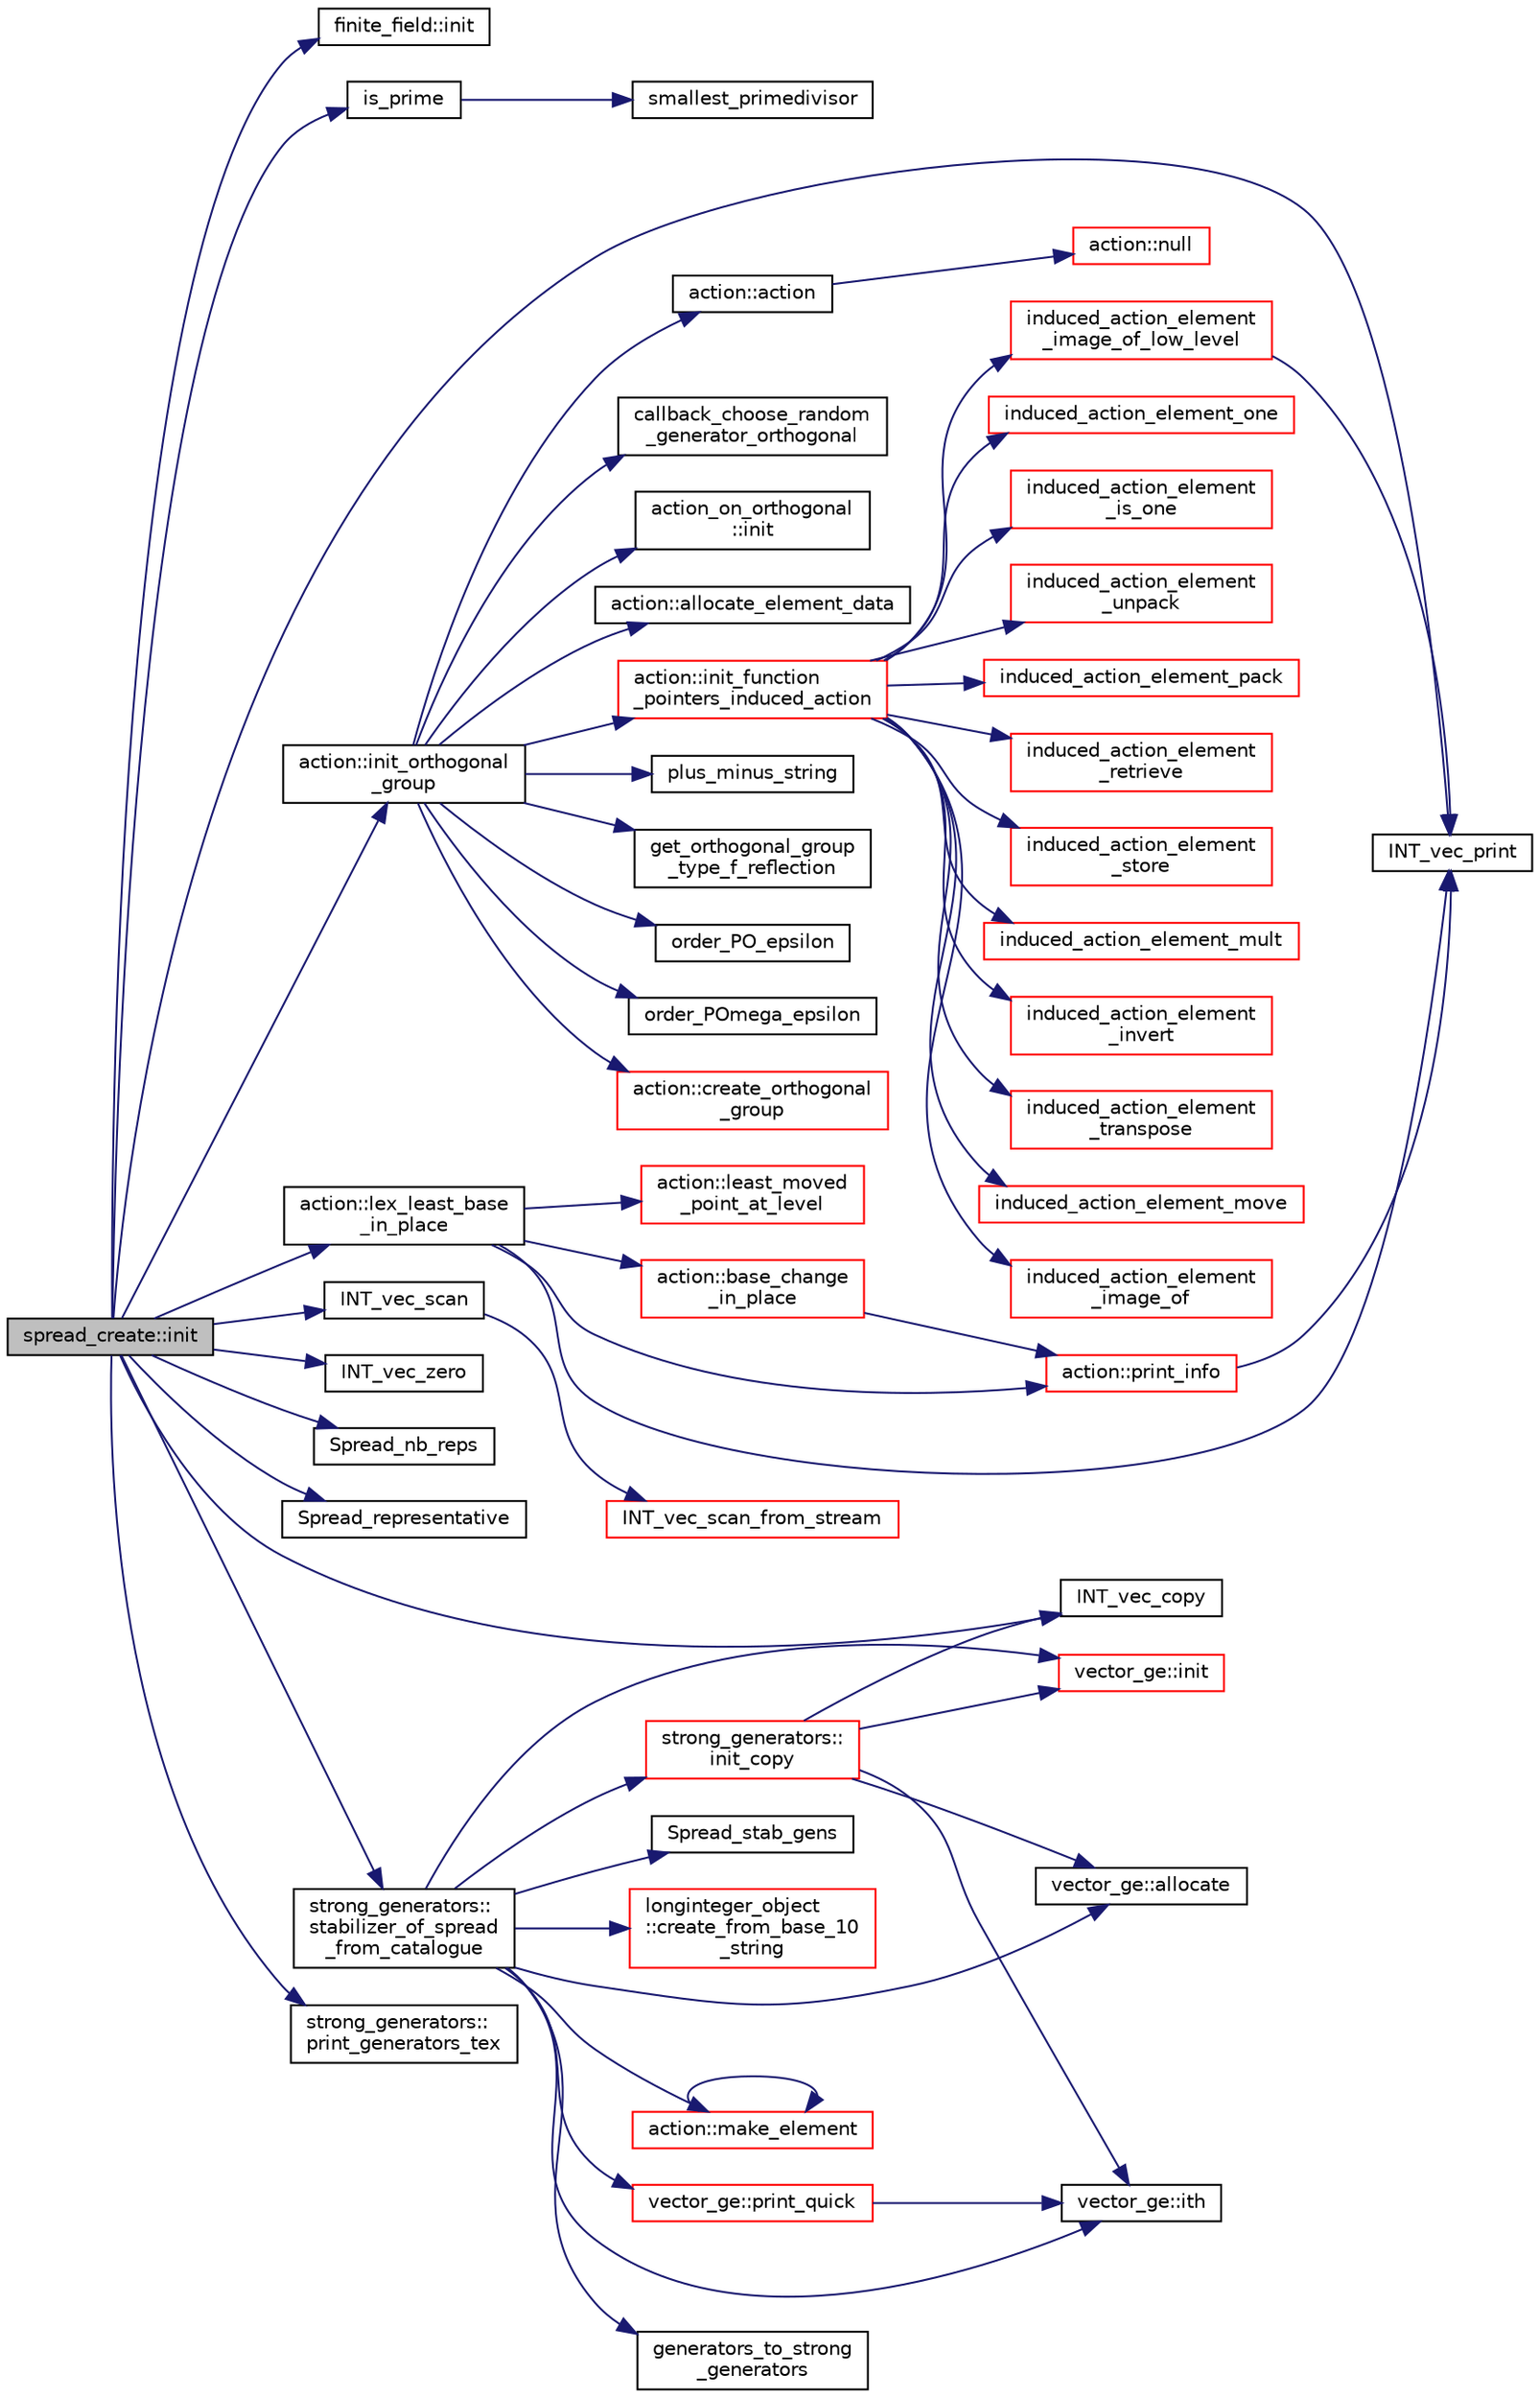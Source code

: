 digraph "spread_create::init"
{
  edge [fontname="Helvetica",fontsize="10",labelfontname="Helvetica",labelfontsize="10"];
  node [fontname="Helvetica",fontsize="10",shape=record];
  rankdir="LR";
  Node71 [label="spread_create::init",height=0.2,width=0.4,color="black", fillcolor="grey75", style="filled", fontcolor="black"];
  Node71 -> Node72 [color="midnightblue",fontsize="10",style="solid",fontname="Helvetica"];
  Node72 [label="finite_field::init",height=0.2,width=0.4,color="black", fillcolor="white", style="filled",URL="$df/d5a/classfinite__field.html#a13e75e8165b27464935b50368ee8313c"];
  Node71 -> Node73 [color="midnightblue",fontsize="10",style="solid",fontname="Helvetica"];
  Node73 [label="is_prime",height=0.2,width=0.4,color="black", fillcolor="white", style="filled",URL="$de/dc5/algebra__and__number__theory_8h.html#ac98a0478ba82b9568613df1c8df7e3b8"];
  Node73 -> Node74 [color="midnightblue",fontsize="10",style="solid",fontname="Helvetica"];
  Node74 [label="smallest_primedivisor",height=0.2,width=0.4,color="black", fillcolor="white", style="filled",URL="$df/dda/number__theory_8_c.html#a89238384b70e5f0f19ac179ca88d468d"];
  Node71 -> Node75 [color="midnightblue",fontsize="10",style="solid",fontname="Helvetica"];
  Node75 [label="action::init_orthogonal\l_group",height=0.2,width=0.4,color="black", fillcolor="white", style="filled",URL="$d2/d86/classaction.html#a2cfe124956ed67d8b7a927bb44847cc2"];
  Node75 -> Node76 [color="midnightblue",fontsize="10",style="solid",fontname="Helvetica"];
  Node76 [label="action::action",height=0.2,width=0.4,color="black", fillcolor="white", style="filled",URL="$d2/d86/classaction.html#a108adb38ad362aeb55cf40b9de38bb16"];
  Node76 -> Node77 [color="midnightblue",fontsize="10",style="solid",fontname="Helvetica"];
  Node77 [label="action::null",height=0.2,width=0.4,color="red", fillcolor="white", style="filled",URL="$d2/d86/classaction.html#af05ce222a97a1eff5f692b9193dee125"];
  Node75 -> Node81 [color="midnightblue",fontsize="10",style="solid",fontname="Helvetica"];
  Node81 [label="action_on_orthogonal\l::init",height=0.2,width=0.4,color="black", fillcolor="white", style="filled",URL="$dc/d87/classaction__on__orthogonal.html#a5d66e1b51f4c836e358401dce9ed4ee6"];
  Node75 -> Node82 [color="midnightblue",fontsize="10",style="solid",fontname="Helvetica"];
  Node82 [label="action::allocate_element_data",height=0.2,width=0.4,color="black", fillcolor="white", style="filled",URL="$d2/d86/classaction.html#adc5f98db8315bfd17fcd2fbb437d8f60"];
  Node75 -> Node83 [color="midnightblue",fontsize="10",style="solid",fontname="Helvetica"];
  Node83 [label="action::init_function\l_pointers_induced_action",height=0.2,width=0.4,color="red", fillcolor="white", style="filled",URL="$d2/d86/classaction.html#a3b9287d084b24f7a3b9532a7589c58de"];
  Node83 -> Node84 [color="midnightblue",fontsize="10",style="solid",fontname="Helvetica"];
  Node84 [label="induced_action_element\l_image_of",height=0.2,width=0.4,color="red", fillcolor="white", style="filled",URL="$dc/dd4/group__actions_8h.html#a821850d6c3988dd122de0489cd36f0f0"];
  Node83 -> Node490 [color="midnightblue",fontsize="10",style="solid",fontname="Helvetica"];
  Node490 [label="induced_action_element\l_image_of_low_level",height=0.2,width=0.4,color="red", fillcolor="white", style="filled",URL="$dc/dd4/group__actions_8h.html#aa4bc5f68829829d9a41223c260c658c5"];
  Node490 -> Node88 [color="midnightblue",fontsize="10",style="solid",fontname="Helvetica"];
  Node88 [label="INT_vec_print",height=0.2,width=0.4,color="black", fillcolor="white", style="filled",URL="$df/dbf/sajeeb_8_c.html#a79a5901af0b47dd0d694109543c027fe"];
  Node83 -> Node492 [color="midnightblue",fontsize="10",style="solid",fontname="Helvetica"];
  Node492 [label="induced_action_element_one",height=0.2,width=0.4,color="red", fillcolor="white", style="filled",URL="$dc/dd4/group__actions_8h.html#a11ad8abff8304e30e16403a1975a8aab"];
  Node83 -> Node494 [color="midnightblue",fontsize="10",style="solid",fontname="Helvetica"];
  Node494 [label="induced_action_element\l_is_one",height=0.2,width=0.4,color="red", fillcolor="white", style="filled",URL="$dc/dd4/group__actions_8h.html#aadb6a2b56e25c82dd455de09bb4bda82"];
  Node83 -> Node498 [color="midnightblue",fontsize="10",style="solid",fontname="Helvetica"];
  Node498 [label="induced_action_element\l_unpack",height=0.2,width=0.4,color="red", fillcolor="white", style="filled",URL="$dc/dd4/group__actions_8h.html#a99c6ddc3d11eeccddf87ca23badd1890"];
  Node83 -> Node501 [color="midnightblue",fontsize="10",style="solid",fontname="Helvetica"];
  Node501 [label="induced_action_element_pack",height=0.2,width=0.4,color="red", fillcolor="white", style="filled",URL="$dc/dd4/group__actions_8h.html#aa80cbe650affcff950137367a431715f"];
  Node83 -> Node504 [color="midnightblue",fontsize="10",style="solid",fontname="Helvetica"];
  Node504 [label="induced_action_element\l_retrieve",height=0.2,width=0.4,color="red", fillcolor="white", style="filled",URL="$dc/dd4/group__actions_8h.html#a9e51f4ab67af75d0a12a3eb7f211a5b4"];
  Node83 -> Node510 [color="midnightblue",fontsize="10",style="solid",fontname="Helvetica"];
  Node510 [label="induced_action_element\l_store",height=0.2,width=0.4,color="red", fillcolor="white", style="filled",URL="$dc/dd4/group__actions_8h.html#a23d42fb239ba7e886b1fb9fc96f1a3be"];
  Node83 -> Node517 [color="midnightblue",fontsize="10",style="solid",fontname="Helvetica"];
  Node517 [label="induced_action_element_mult",height=0.2,width=0.4,color="red", fillcolor="white", style="filled",URL="$dc/dd4/group__actions_8h.html#a7b00701d128922145960b4c15307113c"];
  Node83 -> Node519 [color="midnightblue",fontsize="10",style="solid",fontname="Helvetica"];
  Node519 [label="induced_action_element\l_invert",height=0.2,width=0.4,color="red", fillcolor="white", style="filled",URL="$dc/dd4/group__actions_8h.html#a9b7e3c76b30897cb2b62a974e063ce12"];
  Node83 -> Node521 [color="midnightblue",fontsize="10",style="solid",fontname="Helvetica"];
  Node521 [label="induced_action_element\l_transpose",height=0.2,width=0.4,color="red", fillcolor="white", style="filled",URL="$dc/dd4/group__actions_8h.html#ad1379970ade84fe3a44f26f5ec500db4"];
  Node83 -> Node524 [color="midnightblue",fontsize="10",style="solid",fontname="Helvetica"];
  Node524 [label="induced_action_element_move",height=0.2,width=0.4,color="red", fillcolor="white", style="filled",URL="$dc/dd4/group__actions_8h.html#a7b319593ee737d9c1ab5bc6223377541"];
  Node75 -> Node546 [color="midnightblue",fontsize="10",style="solid",fontname="Helvetica"];
  Node546 [label="plus_minus_string",height=0.2,width=0.4,color="black", fillcolor="white", style="filled",URL="$d5/db4/io__and__os_8h.html#a9f5fa1b143db5ba897f3e3cc0dda146d"];
  Node75 -> Node547 [color="midnightblue",fontsize="10",style="solid",fontname="Helvetica"];
  Node547 [label="get_orthogonal_group\l_type_f_reflection",height=0.2,width=0.4,color="black", fillcolor="white", style="filled",URL="$d5/d90/action__global_8_c.html#a50f15f51a8bbf773e6d3b3ac3ddbf861"];
  Node75 -> Node548 [color="midnightblue",fontsize="10",style="solid",fontname="Helvetica"];
  Node548 [label="order_PO_epsilon",height=0.2,width=0.4,color="black", fillcolor="white", style="filled",URL="$d4/d67/geometry_8h.html#accb4a5b687f3a8d953d08f20dbd2259d"];
  Node75 -> Node549 [color="midnightblue",fontsize="10",style="solid",fontname="Helvetica"];
  Node549 [label="order_POmega_epsilon",height=0.2,width=0.4,color="black", fillcolor="white", style="filled",URL="$d4/d67/geometry_8h.html#ad142560d457a06003b118cf0008201e6"];
  Node75 -> Node550 [color="midnightblue",fontsize="10",style="solid",fontname="Helvetica"];
  Node550 [label="action::create_orthogonal\l_group",height=0.2,width=0.4,color="red", fillcolor="white", style="filled",URL="$d2/d86/classaction.html#a9ec9857e52b35c91c52964a1c5701128"];
  Node75 -> Node609 [color="midnightblue",fontsize="10",style="solid",fontname="Helvetica"];
  Node609 [label="callback_choose_random\l_generator_orthogonal",height=0.2,width=0.4,color="black", fillcolor="white", style="filled",URL="$d5/d90/action__global_8_c.html#ad86b3215267294277dddd93943dafaf7"];
  Node71 -> Node610 [color="midnightblue",fontsize="10",style="solid",fontname="Helvetica"];
  Node610 [label="action::lex_least_base\l_in_place",height=0.2,width=0.4,color="black", fillcolor="white", style="filled",URL="$d2/d86/classaction.html#a24c460a91daf89ab1994a4160623ccb4"];
  Node610 -> Node88 [color="midnightblue",fontsize="10",style="solid",fontname="Helvetica"];
  Node610 -> Node561 [color="midnightblue",fontsize="10",style="solid",fontname="Helvetica"];
  Node561 [label="action::print_info",height=0.2,width=0.4,color="red", fillcolor="white", style="filled",URL="$d2/d86/classaction.html#a6f89e493e5c5a32e5c3b8963d438ce86"];
  Node561 -> Node88 [color="midnightblue",fontsize="10",style="solid",fontname="Helvetica"];
  Node610 -> Node611 [color="midnightblue",fontsize="10",style="solid",fontname="Helvetica"];
  Node611 [label="action::least_moved\l_point_at_level",height=0.2,width=0.4,color="red", fillcolor="white", style="filled",URL="$d2/d86/classaction.html#ade162671419b094bb4af3cf4bd59c4e2"];
  Node610 -> Node613 [color="midnightblue",fontsize="10",style="solid",fontname="Helvetica"];
  Node613 [label="action::base_change\l_in_place",height=0.2,width=0.4,color="red", fillcolor="white", style="filled",URL="$d2/d86/classaction.html#a035960aa89ff1aec59f868c15fc63d50"];
  Node613 -> Node561 [color="midnightblue",fontsize="10",style="solid",fontname="Helvetica"];
  Node71 -> Node88 [color="midnightblue",fontsize="10",style="solid",fontname="Helvetica"];
  Node71 -> Node616 [color="midnightblue",fontsize="10",style="solid",fontname="Helvetica"];
  Node616 [label="INT_vec_scan",height=0.2,width=0.4,color="black", fillcolor="white", style="filled",URL="$d5/db4/io__and__os_8h.html#a9aa706d3f0c3bb83182eed9ab9747582"];
  Node616 -> Node617 [color="midnightblue",fontsize="10",style="solid",fontname="Helvetica"];
  Node617 [label="INT_vec_scan_from_stream",height=0.2,width=0.4,color="red", fillcolor="white", style="filled",URL="$d4/d74/util_8_c.html#a7dc639ea3d5da900adb978c9322353a7"];
  Node71 -> Node164 [color="midnightblue",fontsize="10",style="solid",fontname="Helvetica"];
  Node164 [label="INT_vec_zero",height=0.2,width=0.4,color="black", fillcolor="white", style="filled",URL="$df/dbf/sajeeb_8_c.html#aa8c9c7977203577026080f546fe4980f"];
  Node71 -> Node619 [color="midnightblue",fontsize="10",style="solid",fontname="Helvetica"];
  Node619 [label="Spread_nb_reps",height=0.2,width=0.4,color="black", fillcolor="white", style="filled",URL="$d7/d94/data_8_c.html#a88e9ae9b8ea4883b3d348e4839a06927"];
  Node71 -> Node620 [color="midnightblue",fontsize="10",style="solid",fontname="Helvetica"];
  Node620 [label="Spread_representative",height=0.2,width=0.4,color="black", fillcolor="white", style="filled",URL="$d7/d94/data_8_c.html#a962ffb13d02d70c2208283d2cfa4c75f"];
  Node71 -> Node131 [color="midnightblue",fontsize="10",style="solid",fontname="Helvetica"];
  Node131 [label="INT_vec_copy",height=0.2,width=0.4,color="black", fillcolor="white", style="filled",URL="$df/dbf/sajeeb_8_c.html#ac2d875e27e009af6ec04d17254d11075"];
  Node71 -> Node621 [color="midnightblue",fontsize="10",style="solid",fontname="Helvetica"];
  Node621 [label="strong_generators::\lstabilizer_of_spread\l_from_catalogue",height=0.2,width=0.4,color="black", fillcolor="white", style="filled",URL="$dc/d09/classstrong__generators.html#aedcc0f18e04cb4190e78d11f1c4b29dd"];
  Node621 -> Node622 [color="midnightblue",fontsize="10",style="solid",fontname="Helvetica"];
  Node622 [label="Spread_stab_gens",height=0.2,width=0.4,color="black", fillcolor="white", style="filled",URL="$d7/d94/data_8_c.html#a13a58bfbb0cf53e132d77d9997f8b271"];
  Node621 -> Node442 [color="midnightblue",fontsize="10",style="solid",fontname="Helvetica"];
  Node442 [label="vector_ge::init",height=0.2,width=0.4,color="red", fillcolor="white", style="filled",URL="$d4/d6e/classvector__ge.html#afe1d6befd1f1501e6be34afbaa9d30a8"];
  Node621 -> Node623 [color="midnightblue",fontsize="10",style="solid",fontname="Helvetica"];
  Node623 [label="longinteger_object\l::create_from_base_10\l_string",height=0.2,width=0.4,color="red", fillcolor="white", style="filled",URL="$dd/d7e/classlonginteger__object.html#a150fd7670370aa1e497d07a9b5038d09"];
  Node621 -> Node444 [color="midnightblue",fontsize="10",style="solid",fontname="Helvetica"];
  Node444 [label="vector_ge::allocate",height=0.2,width=0.4,color="black", fillcolor="white", style="filled",URL="$d4/d6e/classvector__ge.html#a35b062a9201b30f0a87bf87702d243ae"];
  Node621 -> Node169 [color="midnightblue",fontsize="10",style="solid",fontname="Helvetica"];
  Node169 [label="action::make_element",height=0.2,width=0.4,color="red", fillcolor="white", style="filled",URL="$d2/d86/classaction.html#a920fa2a27583fb60bae10e7b282cdd1d"];
  Node169 -> Node169 [color="midnightblue",fontsize="10",style="solid",fontname="Helvetica"];
  Node621 -> Node94 [color="midnightblue",fontsize="10",style="solid",fontname="Helvetica"];
  Node94 [label="vector_ge::ith",height=0.2,width=0.4,color="black", fillcolor="white", style="filled",URL="$d4/d6e/classvector__ge.html#a1ff002e8b746a9beb119d57dcd4a15ff"];
  Node621 -> Node624 [color="midnightblue",fontsize="10",style="solid",fontname="Helvetica"];
  Node624 [label="vector_ge::print_quick",height=0.2,width=0.4,color="red", fillcolor="white", style="filled",URL="$d4/d6e/classvector__ge.html#a07262bf7e62323977854b0884c85d549"];
  Node624 -> Node94 [color="midnightblue",fontsize="10",style="solid",fontname="Helvetica"];
  Node621 -> Node625 [color="midnightblue",fontsize="10",style="solid",fontname="Helvetica"];
  Node625 [label="generators_to_strong\l_generators",height=0.2,width=0.4,color="black", fillcolor="white", style="filled",URL="$d5/d90/action__global_8_c.html#aaa17f24fdab7065fbb11a06c513a4562"];
  Node621 -> Node626 [color="midnightblue",fontsize="10",style="solid",fontname="Helvetica"];
  Node626 [label="strong_generators::\linit_copy",height=0.2,width=0.4,color="red", fillcolor="white", style="filled",URL="$dc/d09/classstrong__generators.html#a52fade445eb96d43f47e1772b1b1219e"];
  Node626 -> Node131 [color="midnightblue",fontsize="10",style="solid",fontname="Helvetica"];
  Node626 -> Node442 [color="midnightblue",fontsize="10",style="solid",fontname="Helvetica"];
  Node626 -> Node444 [color="midnightblue",fontsize="10",style="solid",fontname="Helvetica"];
  Node626 -> Node94 [color="midnightblue",fontsize="10",style="solid",fontname="Helvetica"];
  Node71 -> Node627 [color="midnightblue",fontsize="10",style="solid",fontname="Helvetica"];
  Node627 [label="strong_generators::\lprint_generators_tex",height=0.2,width=0.4,color="black", fillcolor="white", style="filled",URL="$dc/d09/classstrong__generators.html#a5ec5e1048119097985c01a56f427d873"];
}
